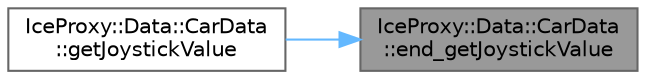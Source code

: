 digraph "IceProxy::Data::CarData::end_getJoystickValue"
{
 // LATEX_PDF_SIZE
  bgcolor="transparent";
  edge [fontname=Helvetica,fontsize=10,labelfontname=Helvetica,labelfontsize=10];
  node [fontname=Helvetica,fontsize=10,shape=box,height=0.2,width=0.4];
  rankdir="RL";
  Node1 [id="Node000001",label="IceProxy::Data::CarData\l::end_getJoystickValue",height=0.2,width=0.4,color="gray40", fillcolor="grey60", style="filled", fontcolor="black",tooltip=" "];
  Node1 -> Node2 [id="edge1_Node000001_Node000002",dir="back",color="steelblue1",style="solid",tooltip=" "];
  Node2 [id="Node000002",label="IceProxy::Data::CarData\l::getJoystickValue",height=0.2,width=0.4,color="grey40", fillcolor="white", style="filled",URL="$classIceProxy_1_1Data_1_1CarData.html#aa13563ec55d7a1e2158e5b94cd41b26b",tooltip=" "];
}
